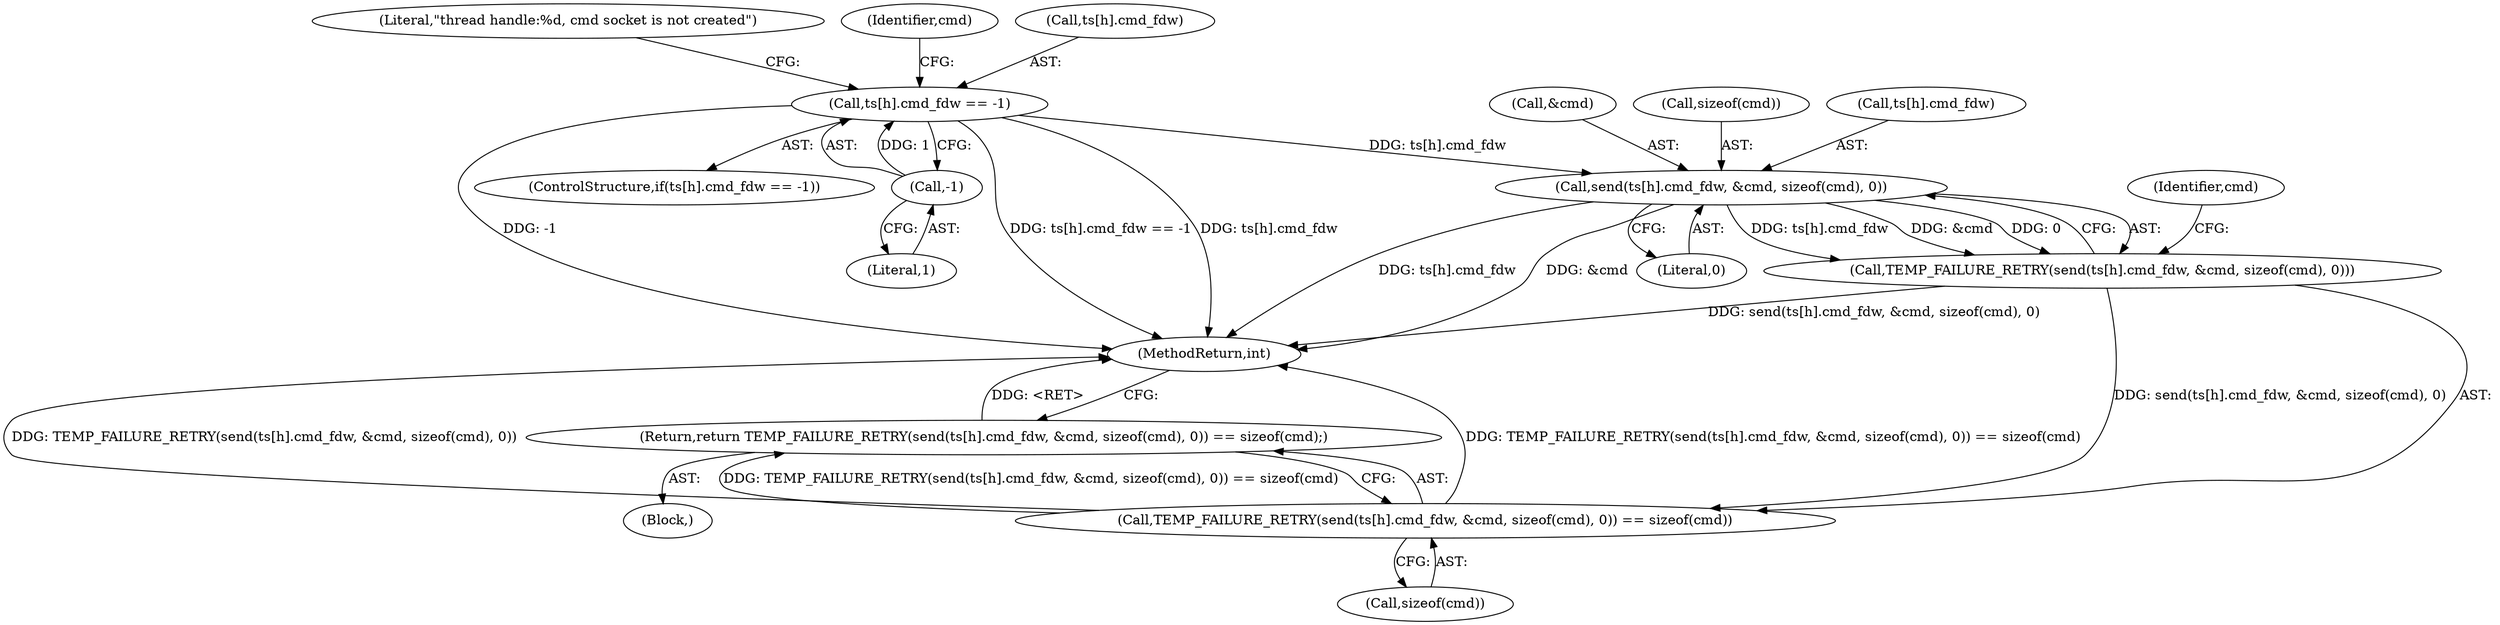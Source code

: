 digraph "0_Android_472271b153c5dc53c28beac55480a8d8434b2d5c_41@API" {
"1000138" [label="(Call,send(ts[h].cmd_fdw, &cmd, sizeof(cmd), 0))"];
"1000118" [label="(Call,ts[h].cmd_fdw == -1)"];
"1000124" [label="(Call,-1)"];
"1000137" [label="(Call,TEMP_FAILURE_RETRY(send(ts[h].cmd_fdw, &cmd, sizeof(cmd), 0)))"];
"1000136" [label="(Call,TEMP_FAILURE_RETRY(send(ts[h].cmd_fdw, &cmd, sizeof(cmd), 0)) == sizeof(cmd))"];
"1000135" [label="(Return,return TEMP_FAILURE_RETRY(send(ts[h].cmd_fdw, &cmd, sizeof(cmd), 0)) == sizeof(cmd);)"];
"1000136" [label="(Call,TEMP_FAILURE_RETRY(send(ts[h].cmd_fdw, &cmd, sizeof(cmd), 0)) == sizeof(cmd))"];
"1000117" [label="(ControlStructure,if(ts[h].cmd_fdw == -1))"];
"1000124" [label="(Call,-1)"];
"1000102" [label="(Block,)"];
"1000139" [label="(Call,ts[h].cmd_fdw)"];
"1000128" [label="(Literal,\"thread handle:%d, cmd socket is not created\")"];
"1000137" [label="(Call,TEMP_FAILURE_RETRY(send(ts[h].cmd_fdw, &cmd, sizeof(cmd), 0)))"];
"1000149" [label="(Call,sizeof(cmd))"];
"1000118" [label="(Call,ts[h].cmd_fdw == -1)"];
"1000151" [label="(MethodReturn,int)"];
"1000148" [label="(Literal,0)"];
"1000134" [label="(Identifier,cmd)"];
"1000125" [label="(Literal,1)"];
"1000119" [label="(Call,ts[h].cmd_fdw)"];
"1000135" [label="(Return,return TEMP_FAILURE_RETRY(send(ts[h].cmd_fdw, &cmd, sizeof(cmd), 0)) == sizeof(cmd);)"];
"1000138" [label="(Call,send(ts[h].cmd_fdw, &cmd, sizeof(cmd), 0))"];
"1000144" [label="(Call,&cmd)"];
"1000146" [label="(Call,sizeof(cmd))"];
"1000150" [label="(Identifier,cmd)"];
"1000138" -> "1000137"  [label="AST: "];
"1000138" -> "1000148"  [label="CFG: "];
"1000139" -> "1000138"  [label="AST: "];
"1000144" -> "1000138"  [label="AST: "];
"1000146" -> "1000138"  [label="AST: "];
"1000148" -> "1000138"  [label="AST: "];
"1000137" -> "1000138"  [label="CFG: "];
"1000138" -> "1000151"  [label="DDG: ts[h].cmd_fdw"];
"1000138" -> "1000151"  [label="DDG: &cmd"];
"1000138" -> "1000137"  [label="DDG: ts[h].cmd_fdw"];
"1000138" -> "1000137"  [label="DDG: &cmd"];
"1000138" -> "1000137"  [label="DDG: 0"];
"1000118" -> "1000138"  [label="DDG: ts[h].cmd_fdw"];
"1000118" -> "1000117"  [label="AST: "];
"1000118" -> "1000124"  [label="CFG: "];
"1000119" -> "1000118"  [label="AST: "];
"1000124" -> "1000118"  [label="AST: "];
"1000128" -> "1000118"  [label="CFG: "];
"1000134" -> "1000118"  [label="CFG: "];
"1000118" -> "1000151"  [label="DDG: ts[h].cmd_fdw == -1"];
"1000118" -> "1000151"  [label="DDG: ts[h].cmd_fdw"];
"1000118" -> "1000151"  [label="DDG: -1"];
"1000124" -> "1000118"  [label="DDG: 1"];
"1000124" -> "1000125"  [label="CFG: "];
"1000125" -> "1000124"  [label="AST: "];
"1000137" -> "1000136"  [label="AST: "];
"1000150" -> "1000137"  [label="CFG: "];
"1000137" -> "1000151"  [label="DDG: send(ts[h].cmd_fdw, &cmd, sizeof(cmd), 0)"];
"1000137" -> "1000136"  [label="DDG: send(ts[h].cmd_fdw, &cmd, sizeof(cmd), 0)"];
"1000136" -> "1000135"  [label="AST: "];
"1000136" -> "1000149"  [label="CFG: "];
"1000149" -> "1000136"  [label="AST: "];
"1000135" -> "1000136"  [label="CFG: "];
"1000136" -> "1000151"  [label="DDG: TEMP_FAILURE_RETRY(send(ts[h].cmd_fdw, &cmd, sizeof(cmd), 0)) == sizeof(cmd)"];
"1000136" -> "1000151"  [label="DDG: TEMP_FAILURE_RETRY(send(ts[h].cmd_fdw, &cmd, sizeof(cmd), 0))"];
"1000136" -> "1000135"  [label="DDG: TEMP_FAILURE_RETRY(send(ts[h].cmd_fdw, &cmd, sizeof(cmd), 0)) == sizeof(cmd)"];
"1000135" -> "1000102"  [label="AST: "];
"1000151" -> "1000135"  [label="CFG: "];
"1000135" -> "1000151"  [label="DDG: <RET>"];
}
